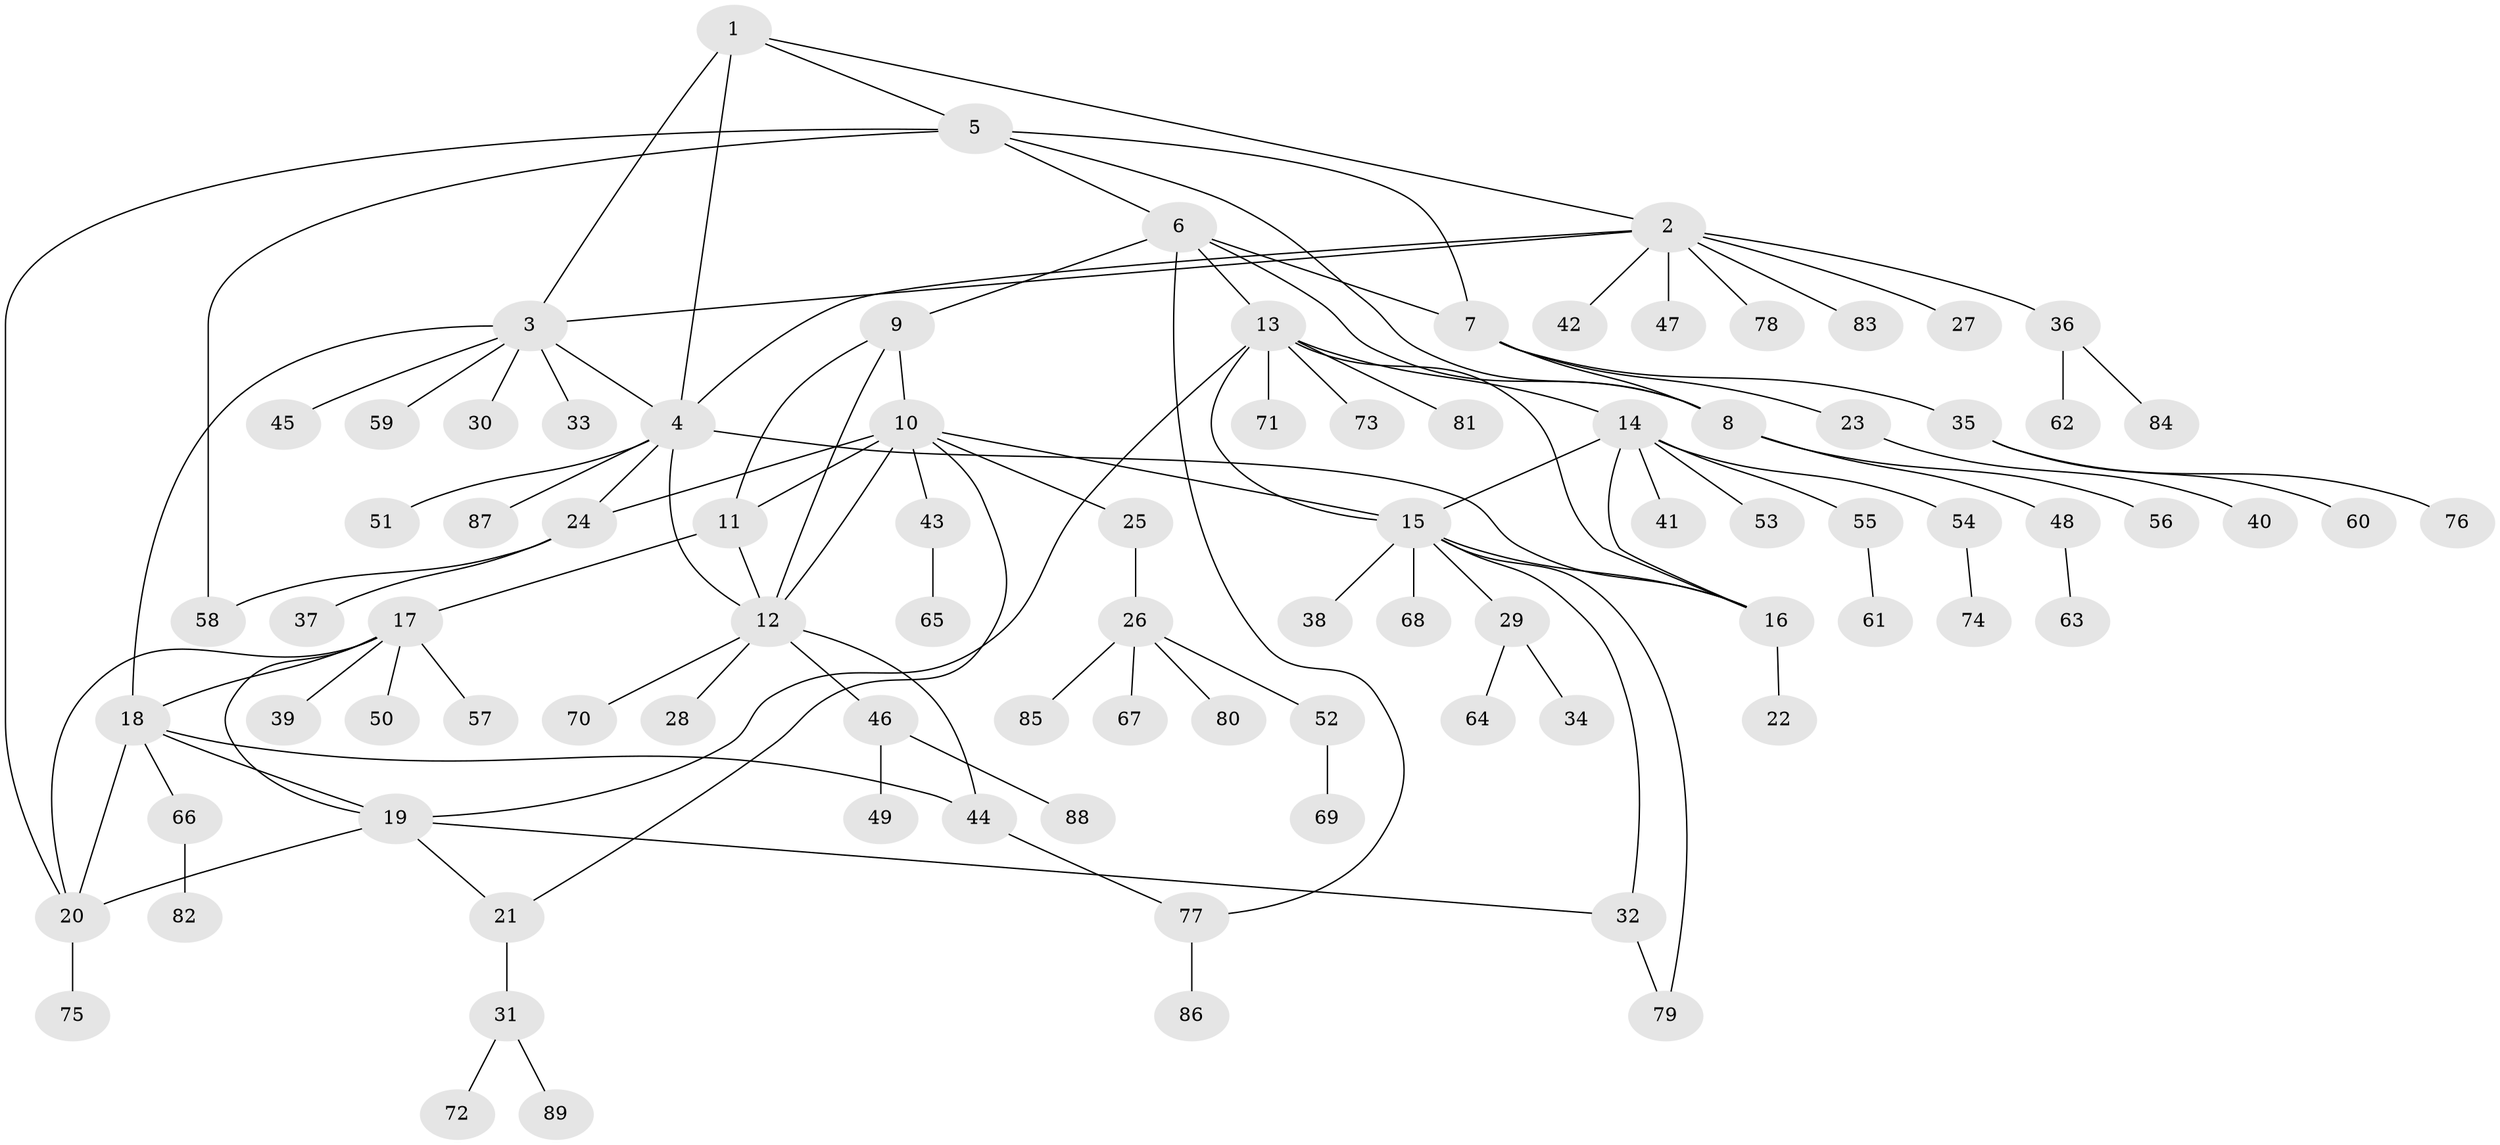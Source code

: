 // Generated by graph-tools (version 1.1) at 2025/02/03/09/25 03:02:52]
// undirected, 89 vertices, 116 edges
graph export_dot {
graph [start="1"]
  node [color=gray90,style=filled];
  1;
  2;
  3;
  4;
  5;
  6;
  7;
  8;
  9;
  10;
  11;
  12;
  13;
  14;
  15;
  16;
  17;
  18;
  19;
  20;
  21;
  22;
  23;
  24;
  25;
  26;
  27;
  28;
  29;
  30;
  31;
  32;
  33;
  34;
  35;
  36;
  37;
  38;
  39;
  40;
  41;
  42;
  43;
  44;
  45;
  46;
  47;
  48;
  49;
  50;
  51;
  52;
  53;
  54;
  55;
  56;
  57;
  58;
  59;
  60;
  61;
  62;
  63;
  64;
  65;
  66;
  67;
  68;
  69;
  70;
  71;
  72;
  73;
  74;
  75;
  76;
  77;
  78;
  79;
  80;
  81;
  82;
  83;
  84;
  85;
  86;
  87;
  88;
  89;
  1 -- 2;
  1 -- 3;
  1 -- 4;
  1 -- 5;
  2 -- 3;
  2 -- 4;
  2 -- 27;
  2 -- 36;
  2 -- 42;
  2 -- 47;
  2 -- 78;
  2 -- 83;
  3 -- 4;
  3 -- 18;
  3 -- 30;
  3 -- 33;
  3 -- 45;
  3 -- 59;
  4 -- 12;
  4 -- 16;
  4 -- 24;
  4 -- 51;
  4 -- 87;
  5 -- 6;
  5 -- 7;
  5 -- 8;
  5 -- 20;
  5 -- 58;
  6 -- 7;
  6 -- 8;
  6 -- 9;
  6 -- 13;
  6 -- 77;
  7 -- 8;
  7 -- 23;
  7 -- 35;
  8 -- 48;
  8 -- 56;
  9 -- 10;
  9 -- 11;
  9 -- 12;
  10 -- 11;
  10 -- 12;
  10 -- 15;
  10 -- 21;
  10 -- 24;
  10 -- 25;
  10 -- 43;
  11 -- 12;
  11 -- 17;
  12 -- 28;
  12 -- 44;
  12 -- 46;
  12 -- 70;
  13 -- 14;
  13 -- 15;
  13 -- 16;
  13 -- 19;
  13 -- 71;
  13 -- 73;
  13 -- 81;
  14 -- 15;
  14 -- 16;
  14 -- 41;
  14 -- 53;
  14 -- 54;
  14 -- 55;
  15 -- 16;
  15 -- 29;
  15 -- 32;
  15 -- 38;
  15 -- 68;
  15 -- 79;
  16 -- 22;
  17 -- 18;
  17 -- 19;
  17 -- 20;
  17 -- 39;
  17 -- 50;
  17 -- 57;
  18 -- 19;
  18 -- 20;
  18 -- 44;
  18 -- 66;
  19 -- 20;
  19 -- 21;
  19 -- 32;
  20 -- 75;
  21 -- 31;
  23 -- 40;
  24 -- 37;
  24 -- 58;
  25 -- 26;
  26 -- 52;
  26 -- 67;
  26 -- 80;
  26 -- 85;
  29 -- 34;
  29 -- 64;
  31 -- 72;
  31 -- 89;
  32 -- 79;
  35 -- 60;
  35 -- 76;
  36 -- 62;
  36 -- 84;
  43 -- 65;
  44 -- 77;
  46 -- 49;
  46 -- 88;
  48 -- 63;
  52 -- 69;
  54 -- 74;
  55 -- 61;
  66 -- 82;
  77 -- 86;
}
